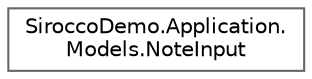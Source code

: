 digraph "Graphical Class Hierarchy"
{
 // LATEX_PDF_SIZE
  bgcolor="transparent";
  edge [fontname=Helvetica,fontsize=10,labelfontname=Helvetica,labelfontsize=10];
  node [fontname=Helvetica,fontsize=10,shape=box,height=0.2,width=0.4];
  rankdir="LR";
  Node0 [id="Node000000",label="SiroccoDemo.Application.\lModels.NoteInput",height=0.2,width=0.4,color="grey40", fillcolor="white", style="filled",URL="$class_sirocco_demo_1_1_application_1_1_models_1_1_note_input.html",tooltip=" "];
}
